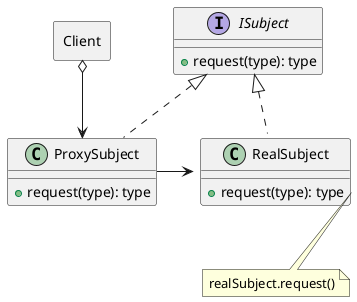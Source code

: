 @startuml Proxy

rectangle Client {
}

interface ISubject {
  + request(type): type
}

class RealSubject implements ISubject {
  + request(type): type
}

class ProxySubject implements ISubject {
  + request(type): type
}

note "realSubject.request()" as n1

Client o-d-> ProxySubject
ProxySubject -r-> RealSubject
RealSubject::request .. n1

@enduml